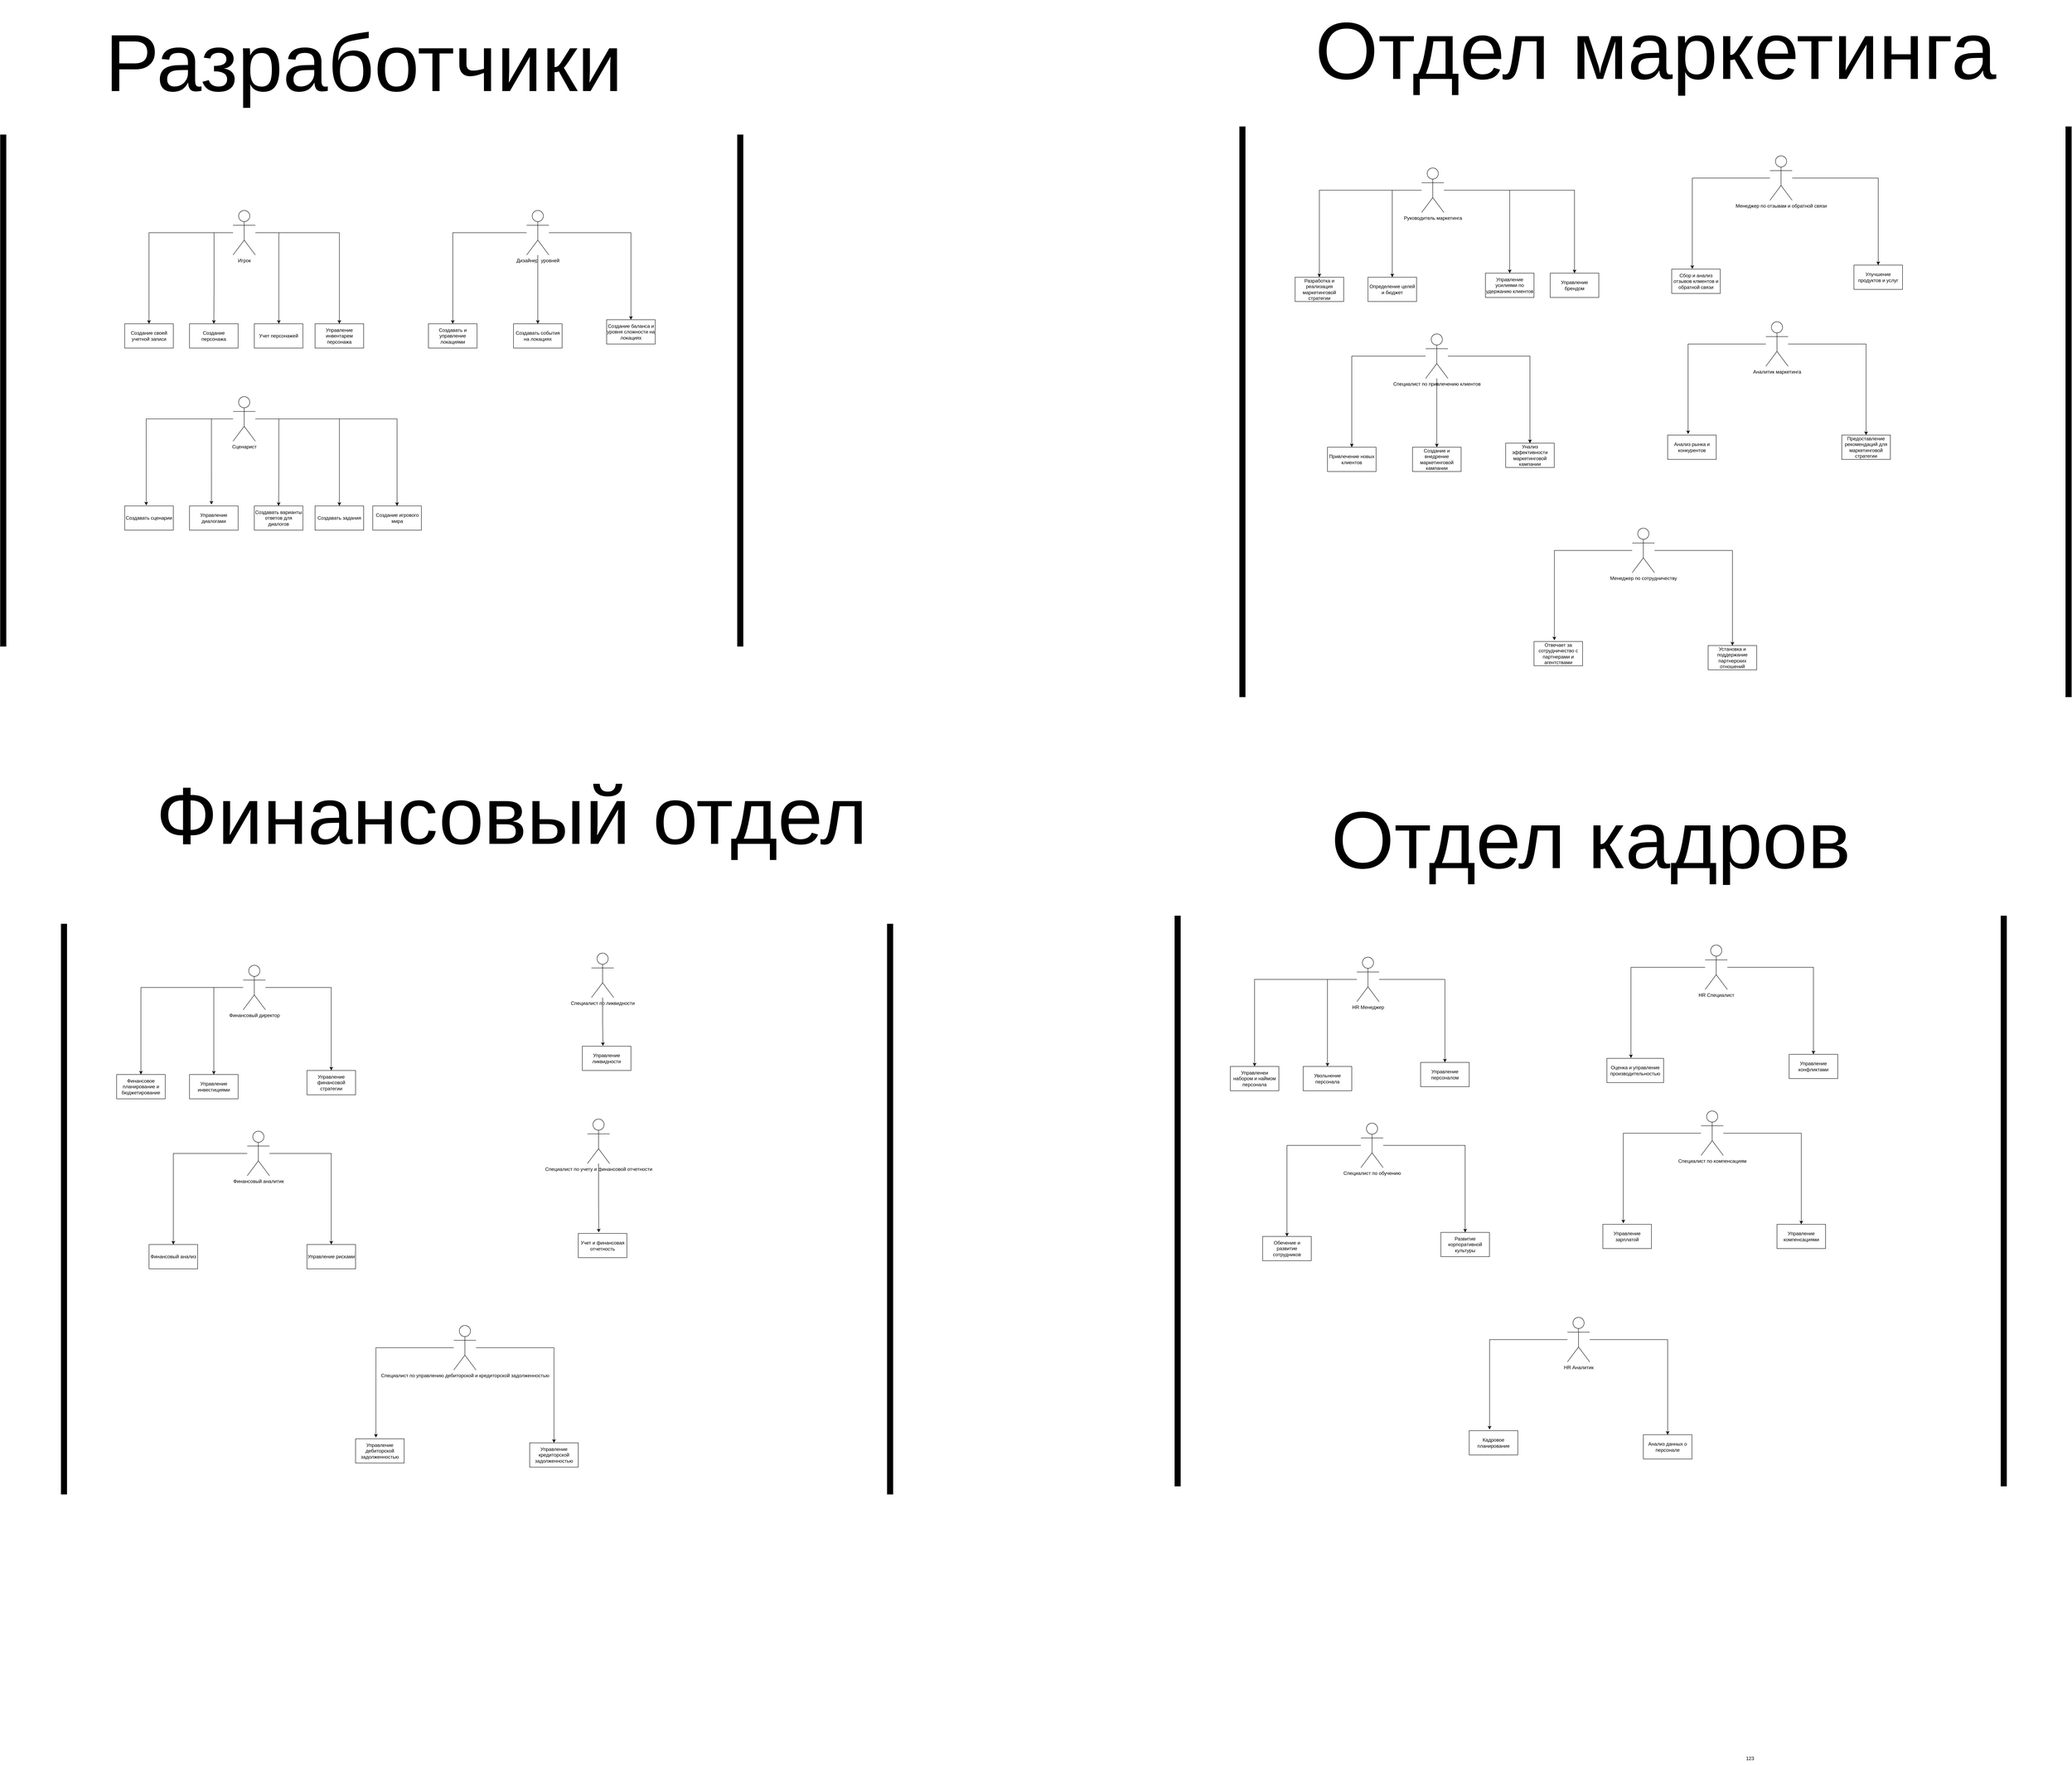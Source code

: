 <mxfile version="22.0.2" type="device">
  <diagram name="Page-1" id="fg_gKyGpMrq1iraQ_4BP">
    <mxGraphModel dx="8607" dy="7393" grid="1" gridSize="10" guides="1" tooltips="1" connect="1" arrows="1" fold="1" page="1" pageScale="1" pageWidth="850" pageHeight="1100" math="0" shadow="0">
      <root>
        <mxCell id="0" />
        <mxCell id="1" parent="0" />
        <mxCell id="CO9Do9xjRyaMU6COLHYs-30" value="123" style="text;html=1;align=center;verticalAlign=middle;resizable=0;points=[];autosize=1;strokeColor=none;fillColor=none;" parent="1" vertex="1">
          <mxGeometry x="2932.5" y="1930" width="40" height="30" as="geometry" />
        </mxCell>
        <mxCell id="70DFdnJKuj6C23wn-OU_-60" value="" style="group" parent="1" vertex="1" connectable="0">
          <mxGeometry x="1700" y="-2080" width="2040" height="1395" as="geometry" />
        </mxCell>
        <mxCell id="70DFdnJKuj6C23wn-OU_-9" value="Руководитель маркетинга" style="shape=umlActor;verticalLabelPosition=bottom;verticalAlign=top;html=1;outlineConnect=0;" parent="70DFdnJKuj6C23wn-OU_-60" vertex="1">
          <mxGeometry x="442.5" y="95" width="55" height="110" as="geometry" />
        </mxCell>
        <mxCell id="70DFdnJKuj6C23wn-OU_-10" value="Разработка и реализация маркетинговой стратегии" style="rounded=0;whiteSpace=wrap;html=1;" parent="70DFdnJKuj6C23wn-OU_-60" vertex="1">
          <mxGeometry x="130" y="365" width="120" height="60" as="geometry" />
        </mxCell>
        <mxCell id="70DFdnJKuj6C23wn-OU_-19" style="edgeStyle=orthogonalEdgeStyle;rounded=0;orthogonalLoop=1;jettySize=auto;html=1;entryX=0.5;entryY=0;entryDx=0;entryDy=0;fontFamily=Helvetica;fontSize=12;fontColor=default;" parent="70DFdnJKuj6C23wn-OU_-60" source="70DFdnJKuj6C23wn-OU_-9" target="70DFdnJKuj6C23wn-OU_-10" edge="1">
          <mxGeometry relative="1" as="geometry" />
        </mxCell>
        <mxCell id="70DFdnJKuj6C23wn-OU_-12" value="Определение целей и бюджет" style="rounded=0;whiteSpace=wrap;html=1;" parent="70DFdnJKuj6C23wn-OU_-60" vertex="1">
          <mxGeometry x="310" y="365" width="120" height="60" as="geometry" />
        </mxCell>
        <mxCell id="70DFdnJKuj6C23wn-OU_-20" style="edgeStyle=orthogonalEdgeStyle;rounded=0;orthogonalLoop=1;jettySize=auto;html=1;entryX=0.5;entryY=0;entryDx=0;entryDy=0;fontFamily=Helvetica;fontSize=12;fontColor=default;" parent="70DFdnJKuj6C23wn-OU_-60" source="70DFdnJKuj6C23wn-OU_-9" target="70DFdnJKuj6C23wn-OU_-12" edge="1">
          <mxGeometry relative="1" as="geometry" />
        </mxCell>
        <mxCell id="70DFdnJKuj6C23wn-OU_-14" value="Управление усилиями по удержанию клиентов" style="rounded=0;whiteSpace=wrap;html=1;" parent="70DFdnJKuj6C23wn-OU_-60" vertex="1">
          <mxGeometry x="600" y="355" width="120" height="60" as="geometry" />
        </mxCell>
        <mxCell id="70DFdnJKuj6C23wn-OU_-18" style="edgeStyle=orthogonalEdgeStyle;rounded=0;orthogonalLoop=1;jettySize=auto;html=1;entryX=0.5;entryY=0;entryDx=0;entryDy=0;fontFamily=Helvetica;fontSize=12;fontColor=default;" parent="70DFdnJKuj6C23wn-OU_-60" source="70DFdnJKuj6C23wn-OU_-9" target="70DFdnJKuj6C23wn-OU_-14" edge="1">
          <mxGeometry relative="1" as="geometry" />
        </mxCell>
        <mxCell id="70DFdnJKuj6C23wn-OU_-16" value="Управление брендом" style="rounded=0;whiteSpace=wrap;html=1;" parent="70DFdnJKuj6C23wn-OU_-60" vertex="1">
          <mxGeometry x="760" y="355" width="120" height="60" as="geometry" />
        </mxCell>
        <mxCell id="70DFdnJKuj6C23wn-OU_-17" style="edgeStyle=orthogonalEdgeStyle;rounded=0;orthogonalLoop=1;jettySize=auto;html=1;entryX=0.5;entryY=0;entryDx=0;entryDy=0;fontFamily=Helvetica;fontSize=12;fontColor=default;" parent="70DFdnJKuj6C23wn-OU_-60" source="70DFdnJKuj6C23wn-OU_-9" target="70DFdnJKuj6C23wn-OU_-16" edge="1">
          <mxGeometry relative="1" as="geometry" />
        </mxCell>
        <mxCell id="70DFdnJKuj6C23wn-OU_-21" value="Специалист по привлечению клиентов" style="shape=umlActor;verticalLabelPosition=bottom;verticalAlign=top;html=1;outlineConnect=0;" parent="70DFdnJKuj6C23wn-OU_-60" vertex="1">
          <mxGeometry x="452.5" y="505" width="55" height="110" as="geometry" />
        </mxCell>
        <mxCell id="70DFdnJKuj6C23wn-OU_-22" value="Привлечение новых клиентов" style="rounded=0;whiteSpace=wrap;html=1;" parent="70DFdnJKuj6C23wn-OU_-60" vertex="1">
          <mxGeometry x="210" y="785" width="120" height="60" as="geometry" />
        </mxCell>
        <mxCell id="70DFdnJKuj6C23wn-OU_-29" style="edgeStyle=orthogonalEdgeStyle;rounded=0;orthogonalLoop=1;jettySize=auto;html=1;fontFamily=Helvetica;fontSize=12;fontColor=default;" parent="70DFdnJKuj6C23wn-OU_-60" source="70DFdnJKuj6C23wn-OU_-21" target="70DFdnJKuj6C23wn-OU_-22" edge="1">
          <mxGeometry relative="1" as="geometry" />
        </mxCell>
        <mxCell id="70DFdnJKuj6C23wn-OU_-24" value="Создание и внедрение маркетинговой кампании" style="rounded=0;whiteSpace=wrap;html=1;" parent="70DFdnJKuj6C23wn-OU_-60" vertex="1">
          <mxGeometry x="420" y="785" width="120" height="60" as="geometry" />
        </mxCell>
        <mxCell id="70DFdnJKuj6C23wn-OU_-30" style="edgeStyle=orthogonalEdgeStyle;rounded=0;orthogonalLoop=1;jettySize=auto;html=1;entryX=0.5;entryY=0;entryDx=0;entryDy=0;fontFamily=Helvetica;fontSize=12;fontColor=default;" parent="70DFdnJKuj6C23wn-OU_-60" source="70DFdnJKuj6C23wn-OU_-21" target="70DFdnJKuj6C23wn-OU_-24" edge="1">
          <mxGeometry relative="1" as="geometry" />
        </mxCell>
        <mxCell id="70DFdnJKuj6C23wn-OU_-26" value="Унализ эффективности маркетинговой кампании" style="rounded=0;whiteSpace=wrap;html=1;" parent="70DFdnJKuj6C23wn-OU_-60" vertex="1">
          <mxGeometry x="650" y="775" width="120" height="60" as="geometry" />
        </mxCell>
        <mxCell id="70DFdnJKuj6C23wn-OU_-28" style="edgeStyle=orthogonalEdgeStyle;rounded=0;orthogonalLoop=1;jettySize=auto;html=1;entryX=0.5;entryY=0;entryDx=0;entryDy=0;fontFamily=Helvetica;fontSize=12;fontColor=default;" parent="70DFdnJKuj6C23wn-OU_-60" source="70DFdnJKuj6C23wn-OU_-21" target="70DFdnJKuj6C23wn-OU_-26" edge="1">
          <mxGeometry relative="1" as="geometry" />
        </mxCell>
        <mxCell id="70DFdnJKuj6C23wn-OU_-31" value="Менеджер по отзывам и обратной связи" style="shape=umlActor;verticalLabelPosition=bottom;verticalAlign=top;html=1;outlineConnect=0;" parent="70DFdnJKuj6C23wn-OU_-60" vertex="1">
          <mxGeometry x="1302.5" y="65" width="55" height="110" as="geometry" />
        </mxCell>
        <mxCell id="70DFdnJKuj6C23wn-OU_-32" value="Сбор и анализ отзывов клментов и обратной связи" style="rounded=0;whiteSpace=wrap;html=1;" parent="70DFdnJKuj6C23wn-OU_-60" vertex="1">
          <mxGeometry x="1060" y="345" width="120" height="60" as="geometry" />
        </mxCell>
        <mxCell id="70DFdnJKuj6C23wn-OU_-39" style="edgeStyle=orthogonalEdgeStyle;rounded=0;orthogonalLoop=1;jettySize=auto;html=1;entryX=0.424;entryY=-0.012;entryDx=0;entryDy=0;entryPerimeter=0;fontFamily=Helvetica;fontSize=12;fontColor=default;" parent="70DFdnJKuj6C23wn-OU_-60" source="70DFdnJKuj6C23wn-OU_-31" target="70DFdnJKuj6C23wn-OU_-32" edge="1">
          <mxGeometry relative="1" as="geometry" />
        </mxCell>
        <mxCell id="70DFdnJKuj6C23wn-OU_-34" value="Улучшение продуктов и услуг" style="rounded=0;whiteSpace=wrap;html=1;" parent="70DFdnJKuj6C23wn-OU_-60" vertex="1">
          <mxGeometry x="1510" y="335" width="120" height="60" as="geometry" />
        </mxCell>
        <mxCell id="70DFdnJKuj6C23wn-OU_-38" style="edgeStyle=orthogonalEdgeStyle;rounded=0;orthogonalLoop=1;jettySize=auto;html=1;entryX=0.5;entryY=0;entryDx=0;entryDy=0;fontFamily=Helvetica;fontSize=12;fontColor=default;" parent="70DFdnJKuj6C23wn-OU_-60" source="70DFdnJKuj6C23wn-OU_-31" target="70DFdnJKuj6C23wn-OU_-34" edge="1">
          <mxGeometry relative="1" as="geometry" />
        </mxCell>
        <mxCell id="70DFdnJKuj6C23wn-OU_-40" value="Аналитик маркетинга" style="shape=umlActor;verticalLabelPosition=bottom;verticalAlign=top;html=1;outlineConnect=0;" parent="70DFdnJKuj6C23wn-OU_-60" vertex="1">
          <mxGeometry x="1292.5" y="475" width="55" height="110" as="geometry" />
        </mxCell>
        <mxCell id="70DFdnJKuj6C23wn-OU_-41" value="Анализ рынка и конкурентов" style="rounded=0;whiteSpace=wrap;html=1;" parent="70DFdnJKuj6C23wn-OU_-60" vertex="1">
          <mxGeometry x="1050" y="755" width="120" height="60" as="geometry" />
        </mxCell>
        <mxCell id="70DFdnJKuj6C23wn-OU_-48" style="edgeStyle=orthogonalEdgeStyle;rounded=0;orthogonalLoop=1;jettySize=auto;html=1;entryX=0.421;entryY=-0.042;entryDx=0;entryDy=0;entryPerimeter=0;fontFamily=Helvetica;fontSize=12;fontColor=default;" parent="70DFdnJKuj6C23wn-OU_-60" source="70DFdnJKuj6C23wn-OU_-40" target="70DFdnJKuj6C23wn-OU_-41" edge="1">
          <mxGeometry relative="1" as="geometry" />
        </mxCell>
        <mxCell id="70DFdnJKuj6C23wn-OU_-43" value="Предоставление рекомендаций для маркетинговой стратегии" style="rounded=0;whiteSpace=wrap;html=1;" parent="70DFdnJKuj6C23wn-OU_-60" vertex="1">
          <mxGeometry x="1480" y="755" width="120" height="60" as="geometry" />
        </mxCell>
        <mxCell id="70DFdnJKuj6C23wn-OU_-47" style="edgeStyle=orthogonalEdgeStyle;rounded=0;orthogonalLoop=1;jettySize=auto;html=1;fontFamily=Helvetica;fontSize=12;fontColor=default;" parent="70DFdnJKuj6C23wn-OU_-60" source="70DFdnJKuj6C23wn-OU_-40" target="70DFdnJKuj6C23wn-OU_-43" edge="1">
          <mxGeometry relative="1" as="geometry" />
        </mxCell>
        <mxCell id="70DFdnJKuj6C23wn-OU_-49" value="Менеджер по сотрудничеству" style="shape=umlActor;verticalLabelPosition=bottom;verticalAlign=top;html=1;outlineConnect=0;" parent="70DFdnJKuj6C23wn-OU_-60" vertex="1">
          <mxGeometry x="962.5" y="985" width="55" height="110" as="geometry" />
        </mxCell>
        <mxCell id="70DFdnJKuj6C23wn-OU_-50" value="Отвечает за сотрудничество с партнерами и агентствами" style="rounded=0;whiteSpace=wrap;html=1;" parent="70DFdnJKuj6C23wn-OU_-60" vertex="1">
          <mxGeometry x="720" y="1265" width="120" height="60" as="geometry" />
        </mxCell>
        <mxCell id="70DFdnJKuj6C23wn-OU_-58" style="edgeStyle=orthogonalEdgeStyle;rounded=0;orthogonalLoop=1;jettySize=auto;html=1;entryX=0.419;entryY=-0.05;entryDx=0;entryDy=0;entryPerimeter=0;fontFamily=Helvetica;fontSize=12;fontColor=default;" parent="70DFdnJKuj6C23wn-OU_-60" source="70DFdnJKuj6C23wn-OU_-49" target="70DFdnJKuj6C23wn-OU_-50" edge="1">
          <mxGeometry relative="1" as="geometry" />
        </mxCell>
        <mxCell id="70DFdnJKuj6C23wn-OU_-52" value="Установка и поддержание партнерских отношений" style="rounded=0;whiteSpace=wrap;html=1;" parent="70DFdnJKuj6C23wn-OU_-60" vertex="1">
          <mxGeometry x="1150" y="1275" width="120" height="60" as="geometry" />
        </mxCell>
        <mxCell id="70DFdnJKuj6C23wn-OU_-57" style="edgeStyle=orthogonalEdgeStyle;rounded=0;orthogonalLoop=1;jettySize=auto;html=1;entryX=0.5;entryY=0;entryDx=0;entryDy=0;fontFamily=Helvetica;fontSize=12;fontColor=default;" parent="70DFdnJKuj6C23wn-OU_-60" source="70DFdnJKuj6C23wn-OU_-49" target="70DFdnJKuj6C23wn-OU_-52" edge="1">
          <mxGeometry relative="1" as="geometry" />
        </mxCell>
        <mxCell id="70DFdnJKuj6C23wn-OU_-59" value="" style="shape=partialRectangle;whiteSpace=wrap;html=1;bottom=0;top=0;fillColor=none;rounded=0;strokeColor=default;fontFamily=Helvetica;fontSize=12;fontColor=default;strokeWidth=15;" parent="70DFdnJKuj6C23wn-OU_-60" vertex="1">
          <mxGeometry width="2040" height="1395" as="geometry" />
        </mxCell>
        <mxCell id="70DFdnJKuj6C23wn-OU_-136" value="" style="group" parent="1" vertex="1" connectable="0">
          <mxGeometry x="-1360" y="-2060" width="1820" height="1250" as="geometry" />
        </mxCell>
        <mxCell id="CO9Do9xjRyaMU6COLHYs-1" value="Игрок" style="shape=umlActor;verticalLabelPosition=bottom;verticalAlign=top;html=1;outlineConnect=0;container=0;" parent="70DFdnJKuj6C23wn-OU_-136" vertex="1">
          <mxGeometry x="567.5" y="180" width="55" height="110" as="geometry" />
        </mxCell>
        <mxCell id="CO9Do9xjRyaMU6COLHYs-12" value="Создание своей учетной записи" style="rounded=0;whiteSpace=wrap;html=1;container=0;" parent="70DFdnJKuj6C23wn-OU_-136" vertex="1">
          <mxGeometry x="300" y="460" width="120" height="60" as="geometry" />
        </mxCell>
        <mxCell id="CO9Do9xjRyaMU6COLHYs-19" style="edgeStyle=orthogonalEdgeStyle;rounded=0;orthogonalLoop=1;jettySize=auto;html=1;entryX=0.5;entryY=0;entryDx=0;entryDy=0;" parent="70DFdnJKuj6C23wn-OU_-136" source="CO9Do9xjRyaMU6COLHYs-1" target="CO9Do9xjRyaMU6COLHYs-12" edge="1">
          <mxGeometry relative="1" as="geometry" />
        </mxCell>
        <mxCell id="CO9Do9xjRyaMU6COLHYs-13" value="Создание персонажа" style="rounded=0;whiteSpace=wrap;html=1;container=0;" parent="70DFdnJKuj6C23wn-OU_-136" vertex="1">
          <mxGeometry x="460" y="460" width="120" height="60" as="geometry" />
        </mxCell>
        <mxCell id="CO9Do9xjRyaMU6COLHYs-20" style="edgeStyle=orthogonalEdgeStyle;rounded=0;orthogonalLoop=1;jettySize=auto;html=1;entryX=0.5;entryY=0;entryDx=0;entryDy=0;" parent="70DFdnJKuj6C23wn-OU_-136" source="CO9Do9xjRyaMU6COLHYs-1" target="CO9Do9xjRyaMU6COLHYs-13" edge="1">
          <mxGeometry relative="1" as="geometry">
            <Array as="points">
              <mxPoint x="520.5" y="235" />
              <mxPoint x="520.5" y="375" />
            </Array>
          </mxGeometry>
        </mxCell>
        <mxCell id="CO9Do9xjRyaMU6COLHYs-14" value="Учет персонажей" style="rounded=0;whiteSpace=wrap;html=1;container=0;" parent="70DFdnJKuj6C23wn-OU_-136" vertex="1">
          <mxGeometry x="620" y="460" width="120" height="60" as="geometry" />
        </mxCell>
        <mxCell id="CO9Do9xjRyaMU6COLHYs-18" style="edgeStyle=orthogonalEdgeStyle;rounded=0;orthogonalLoop=1;jettySize=auto;html=1;" parent="70DFdnJKuj6C23wn-OU_-136" source="CO9Do9xjRyaMU6COLHYs-1" target="CO9Do9xjRyaMU6COLHYs-14" edge="1">
          <mxGeometry relative="1" as="geometry">
            <Array as="points">
              <mxPoint x="680.5" y="235" />
            </Array>
          </mxGeometry>
        </mxCell>
        <mxCell id="CO9Do9xjRyaMU6COLHYs-15" value="Управление инвентарем персонажа" style="rounded=0;whiteSpace=wrap;html=1;container=0;" parent="70DFdnJKuj6C23wn-OU_-136" vertex="1">
          <mxGeometry x="770.0" y="460" width="120" height="60" as="geometry" />
        </mxCell>
        <mxCell id="CO9Do9xjRyaMU6COLHYs-17" style="edgeStyle=orthogonalEdgeStyle;rounded=0;orthogonalLoop=1;jettySize=auto;html=1;entryX=0.5;entryY=0;entryDx=0;entryDy=0;" parent="70DFdnJKuj6C23wn-OU_-136" source="CO9Do9xjRyaMU6COLHYs-1" target="CO9Do9xjRyaMU6COLHYs-15" edge="1">
          <mxGeometry relative="1" as="geometry" />
        </mxCell>
        <mxCell id="CO9Do9xjRyaMU6COLHYs-21" value="Сценарист" style="shape=umlActor;verticalLabelPosition=bottom;verticalAlign=top;html=1;outlineConnect=0;container=0;" parent="70DFdnJKuj6C23wn-OU_-136" vertex="1">
          <mxGeometry x="567.5" y="640" width="55" height="110" as="geometry" />
        </mxCell>
        <mxCell id="CO9Do9xjRyaMU6COLHYs-22" value="Создавать сценарии" style="rounded=0;whiteSpace=wrap;html=1;container=0;" parent="70DFdnJKuj6C23wn-OU_-136" vertex="1">
          <mxGeometry x="300" y="910" width="120" height="60" as="geometry" />
        </mxCell>
        <mxCell id="CO9Do9xjRyaMU6COLHYs-23" value="Управление диалогами" style="rounded=0;whiteSpace=wrap;html=1;container=0;" parent="70DFdnJKuj6C23wn-OU_-136" vertex="1">
          <mxGeometry x="460" y="910" width="120" height="60" as="geometry" />
        </mxCell>
        <mxCell id="CO9Do9xjRyaMU6COLHYs-24" value="Создавать варианты ответов для диалогов" style="rounded=0;whiteSpace=wrap;html=1;container=0;" parent="70DFdnJKuj6C23wn-OU_-136" vertex="1">
          <mxGeometry x="620" y="910" width="120" height="60" as="geometry" />
        </mxCell>
        <mxCell id="CO9Do9xjRyaMU6COLHYs-27" style="edgeStyle=orthogonalEdgeStyle;rounded=0;orthogonalLoop=1;jettySize=auto;html=1;entryX=0.5;entryY=0;entryDx=0;entryDy=0;" parent="70DFdnJKuj6C23wn-OU_-136" source="CO9Do9xjRyaMU6COLHYs-21" target="CO9Do9xjRyaMU6COLHYs-24" edge="1">
          <mxGeometry relative="1" as="geometry">
            <Array as="points">
              <mxPoint x="680.5" y="695" />
              <mxPoint x="680.5" y="830" />
            </Array>
          </mxGeometry>
        </mxCell>
        <mxCell id="CO9Do9xjRyaMU6COLHYs-25" value="Создавать задания" style="rounded=0;whiteSpace=wrap;html=1;container=0;" parent="70DFdnJKuj6C23wn-OU_-136" vertex="1">
          <mxGeometry x="770.0" y="910" width="120" height="60" as="geometry" />
        </mxCell>
        <mxCell id="CO9Do9xjRyaMU6COLHYs-26" style="edgeStyle=orthogonalEdgeStyle;rounded=0;orthogonalLoop=1;jettySize=auto;html=1;entryX=0.5;entryY=0;entryDx=0;entryDy=0;" parent="70DFdnJKuj6C23wn-OU_-136" source="CO9Do9xjRyaMU6COLHYs-21" target="CO9Do9xjRyaMU6COLHYs-25" edge="1">
          <mxGeometry relative="1" as="geometry" />
        </mxCell>
        <mxCell id="CO9Do9xjRyaMU6COLHYs-28" style="edgeStyle=orthogonalEdgeStyle;rounded=0;orthogonalLoop=1;jettySize=auto;html=1;entryX=0.451;entryY=-0.056;entryDx=0;entryDy=0;entryPerimeter=0;" parent="70DFdnJKuj6C23wn-OU_-136" source="CO9Do9xjRyaMU6COLHYs-21" target="CO9Do9xjRyaMU6COLHYs-23" edge="1">
          <mxGeometry relative="1" as="geometry">
            <Array as="points">
              <mxPoint x="514.5" y="695" />
            </Array>
          </mxGeometry>
        </mxCell>
        <mxCell id="CO9Do9xjRyaMU6COLHYs-29" style="edgeStyle=orthogonalEdgeStyle;rounded=0;orthogonalLoop=1;jettySize=auto;html=1;entryX=0.442;entryY=-0.02;entryDx=0;entryDy=0;entryPerimeter=0;" parent="70DFdnJKuj6C23wn-OU_-136" source="CO9Do9xjRyaMU6COLHYs-21" target="CO9Do9xjRyaMU6COLHYs-22" edge="1">
          <mxGeometry relative="1" as="geometry" />
        </mxCell>
        <mxCell id="CO9Do9xjRyaMU6COLHYs-31" value="Дизайнер&amp;nbsp; уровней" style="shape=umlActor;verticalLabelPosition=bottom;verticalAlign=top;html=1;outlineConnect=0;container=0;" parent="70DFdnJKuj6C23wn-OU_-136" vertex="1">
          <mxGeometry x="1292.5" y="180" width="55" height="110" as="geometry" />
        </mxCell>
        <mxCell id="CO9Do9xjRyaMU6COLHYs-32" value="Создавать и управление локациями" style="rounded=0;whiteSpace=wrap;html=1;container=0;" parent="70DFdnJKuj6C23wn-OU_-136" vertex="1">
          <mxGeometry x="1050" y="460" width="120" height="60" as="geometry" />
        </mxCell>
        <mxCell id="CO9Do9xjRyaMU6COLHYs-35" style="edgeStyle=orthogonalEdgeStyle;rounded=0;orthogonalLoop=1;jettySize=auto;html=1;" parent="70DFdnJKuj6C23wn-OU_-136" source="CO9Do9xjRyaMU6COLHYs-31" target="CO9Do9xjRyaMU6COLHYs-32" edge="1">
          <mxGeometry relative="1" as="geometry" />
        </mxCell>
        <mxCell id="CO9Do9xjRyaMU6COLHYs-33" value="Создавать события на локациях" style="rounded=0;whiteSpace=wrap;html=1;container=0;" parent="70DFdnJKuj6C23wn-OU_-136" vertex="1">
          <mxGeometry x="1260" y="460" width="120" height="60" as="geometry" />
        </mxCell>
        <mxCell id="70DFdnJKuj6C23wn-OU_-7" style="edgeStyle=orthogonalEdgeStyle;rounded=0;orthogonalLoop=1;jettySize=auto;html=1;entryX=0.5;entryY=0;entryDx=0;entryDy=0;fontFamily=Helvetica;fontSize=12;fontColor=default;" parent="70DFdnJKuj6C23wn-OU_-136" source="CO9Do9xjRyaMU6COLHYs-31" target="CO9Do9xjRyaMU6COLHYs-33" edge="1">
          <mxGeometry relative="1" as="geometry" />
        </mxCell>
        <mxCell id="70DFdnJKuj6C23wn-OU_-1" value="Создание игрового мира" style="rounded=0;whiteSpace=wrap;html=1;container=0;" parent="70DFdnJKuj6C23wn-OU_-136" vertex="1">
          <mxGeometry x="912.5" y="910" width="120" height="60" as="geometry" />
        </mxCell>
        <mxCell id="70DFdnJKuj6C23wn-OU_-2" style="edgeStyle=orthogonalEdgeStyle;rounded=0;orthogonalLoop=1;jettySize=auto;html=1;entryX=0.5;entryY=0;entryDx=0;entryDy=0;" parent="70DFdnJKuj6C23wn-OU_-136" source="CO9Do9xjRyaMU6COLHYs-21" target="70DFdnJKuj6C23wn-OU_-1" edge="1">
          <mxGeometry relative="1" as="geometry">
            <mxPoint x="620.0" y="695" as="sourcePoint" />
            <Array as="points">
              <mxPoint x="973.0" y="695" />
            </Array>
          </mxGeometry>
        </mxCell>
        <mxCell id="70DFdnJKuj6C23wn-OU_-3" value="Создание баланса и уровня сложности на локациях" style="rounded=0;whiteSpace=wrap;html=1;container=0;" parent="70DFdnJKuj6C23wn-OU_-136" vertex="1">
          <mxGeometry x="1490" y="450" width="120" height="60" as="geometry" />
        </mxCell>
        <mxCell id="70DFdnJKuj6C23wn-OU_-4" style="edgeStyle=orthogonalEdgeStyle;rounded=0;orthogonalLoop=1;jettySize=auto;html=1;entryX=0.5;entryY=0;entryDx=0;entryDy=0;" parent="70DFdnJKuj6C23wn-OU_-136" source="CO9Do9xjRyaMU6COLHYs-31" target="70DFdnJKuj6C23wn-OU_-3" edge="1">
          <mxGeometry relative="1" as="geometry" />
        </mxCell>
        <mxCell id="70DFdnJKuj6C23wn-OU_-61" value="" style="shape=partialRectangle;whiteSpace=wrap;html=1;bottom=0;top=0;fillColor=none;rounded=0;strokeColor=default;fontFamily=Helvetica;fontSize=12;fontColor=default;strokeWidth=15;container=0;" parent="70DFdnJKuj6C23wn-OU_-136" vertex="1">
          <mxGeometry width="1820" height="1250" as="geometry" />
        </mxCell>
        <mxCell id="70DFdnJKuj6C23wn-OU_-139" value="" style="group" parent="1" vertex="1" connectable="0">
          <mxGeometry x="-1210" y="-110" width="2040" height="1395" as="geometry" />
        </mxCell>
        <mxCell id="70DFdnJKuj6C23wn-OU_-102" value="" style="shape=partialRectangle;whiteSpace=wrap;html=1;bottom=0;top=0;fillColor=none;rounded=0;strokeColor=default;fontFamily=Helvetica;fontSize=12;fontColor=default;strokeWidth=15;movable=1;resizable=1;rotatable=1;deletable=1;editable=1;locked=0;connectable=1;" parent="70DFdnJKuj6C23wn-OU_-139" vertex="1">
          <mxGeometry width="2040" height="1395" as="geometry" />
        </mxCell>
        <mxCell id="70DFdnJKuj6C23wn-OU_-71" value="Финансовый директор" style="shape=umlActor;verticalLabelPosition=bottom;verticalAlign=top;html=1;outlineConnect=0;" parent="70DFdnJKuj6C23wn-OU_-139" vertex="1">
          <mxGeometry x="442.5" y="95" width="55" height="110" as="geometry" />
        </mxCell>
        <mxCell id="70DFdnJKuj6C23wn-OU_-72" value="Финансовое планирование и бюджетирование" style="rounded=0;whiteSpace=wrap;html=1;" parent="70DFdnJKuj6C23wn-OU_-139" vertex="1">
          <mxGeometry x="130" y="365" width="120" height="60" as="geometry" />
        </mxCell>
        <mxCell id="70DFdnJKuj6C23wn-OU_-73" style="edgeStyle=orthogonalEdgeStyle;rounded=0;orthogonalLoop=1;jettySize=auto;html=1;entryX=0.5;entryY=0;entryDx=0;entryDy=0;fontFamily=Helvetica;fontSize=12;fontColor=default;" parent="70DFdnJKuj6C23wn-OU_-139" source="70DFdnJKuj6C23wn-OU_-71" target="70DFdnJKuj6C23wn-OU_-72" edge="1">
          <mxGeometry relative="1" as="geometry" />
        </mxCell>
        <mxCell id="70DFdnJKuj6C23wn-OU_-74" value="Управление инвестициями" style="rounded=0;whiteSpace=wrap;html=1;" parent="70DFdnJKuj6C23wn-OU_-139" vertex="1">
          <mxGeometry x="310" y="365" width="120" height="60" as="geometry" />
        </mxCell>
        <mxCell id="70DFdnJKuj6C23wn-OU_-75" style="edgeStyle=orthogonalEdgeStyle;rounded=0;orthogonalLoop=1;jettySize=auto;html=1;entryX=0.5;entryY=0;entryDx=0;entryDy=0;fontFamily=Helvetica;fontSize=12;fontColor=default;" parent="70DFdnJKuj6C23wn-OU_-139" source="70DFdnJKuj6C23wn-OU_-71" target="70DFdnJKuj6C23wn-OU_-74" edge="1">
          <mxGeometry relative="1" as="geometry" />
        </mxCell>
        <mxCell id="70DFdnJKuj6C23wn-OU_-76" value="Управление финансовой стратегии" style="rounded=0;whiteSpace=wrap;html=1;" parent="70DFdnJKuj6C23wn-OU_-139" vertex="1">
          <mxGeometry x="600" y="355" width="120" height="60" as="geometry" />
        </mxCell>
        <mxCell id="70DFdnJKuj6C23wn-OU_-77" style="edgeStyle=orthogonalEdgeStyle;rounded=0;orthogonalLoop=1;jettySize=auto;html=1;entryX=0.5;entryY=0;entryDx=0;entryDy=0;fontFamily=Helvetica;fontSize=12;fontColor=default;" parent="70DFdnJKuj6C23wn-OU_-139" source="70DFdnJKuj6C23wn-OU_-71" target="70DFdnJKuj6C23wn-OU_-76" edge="1">
          <mxGeometry relative="1" as="geometry" />
        </mxCell>
        <mxCell id="70DFdnJKuj6C23wn-OU_-80" value="Финансовый аналитик" style="shape=umlActor;verticalLabelPosition=bottom;verticalAlign=top;html=1;outlineConnect=0;" parent="70DFdnJKuj6C23wn-OU_-139" vertex="1">
          <mxGeometry x="452.5" y="505" width="55" height="110" as="geometry" />
        </mxCell>
        <mxCell id="70DFdnJKuj6C23wn-OU_-81" value="Финансовый анализ" style="rounded=0;whiteSpace=wrap;html=1;" parent="70DFdnJKuj6C23wn-OU_-139" vertex="1">
          <mxGeometry x="210" y="785" width="120" height="60" as="geometry" />
        </mxCell>
        <mxCell id="70DFdnJKuj6C23wn-OU_-82" style="edgeStyle=orthogonalEdgeStyle;rounded=0;orthogonalLoop=1;jettySize=auto;html=1;fontFamily=Helvetica;fontSize=12;fontColor=default;" parent="70DFdnJKuj6C23wn-OU_-139" source="70DFdnJKuj6C23wn-OU_-80" target="70DFdnJKuj6C23wn-OU_-81" edge="1">
          <mxGeometry relative="1" as="geometry" />
        </mxCell>
        <mxCell id="70DFdnJKuj6C23wn-OU_-83" value="Управление рисками" style="rounded=0;whiteSpace=wrap;html=1;" parent="70DFdnJKuj6C23wn-OU_-139" vertex="1">
          <mxGeometry x="600" y="785" width="120" height="60" as="geometry" />
        </mxCell>
        <mxCell id="70DFdnJKuj6C23wn-OU_-138" style="edgeStyle=orthogonalEdgeStyle;rounded=0;orthogonalLoop=1;jettySize=auto;html=1;fontFamily=Helvetica;fontSize=12;fontColor=default;entryX=0.5;entryY=0;entryDx=0;entryDy=0;" parent="70DFdnJKuj6C23wn-OU_-139" source="70DFdnJKuj6C23wn-OU_-80" target="70DFdnJKuj6C23wn-OU_-83" edge="1">
          <mxGeometry relative="1" as="geometry" />
        </mxCell>
        <mxCell id="70DFdnJKuj6C23wn-OU_-87" value="Специалист по ликвидности" style="shape=umlActor;verticalLabelPosition=bottom;verticalAlign=top;html=1;outlineConnect=0;" parent="70DFdnJKuj6C23wn-OU_-139" vertex="1">
          <mxGeometry x="1302.5" y="65" width="55" height="110" as="geometry" />
        </mxCell>
        <mxCell id="70DFdnJKuj6C23wn-OU_-88" value="Управление ликвидности" style="rounded=0;whiteSpace=wrap;html=1;" parent="70DFdnJKuj6C23wn-OU_-139" vertex="1">
          <mxGeometry x="1280" y="295" width="120" height="60" as="geometry" />
        </mxCell>
        <mxCell id="70DFdnJKuj6C23wn-OU_-89" style="edgeStyle=orthogonalEdgeStyle;rounded=0;orthogonalLoop=1;jettySize=auto;html=1;entryX=0.424;entryY=-0.012;entryDx=0;entryDy=0;entryPerimeter=0;fontFamily=Helvetica;fontSize=12;fontColor=default;" parent="70DFdnJKuj6C23wn-OU_-139" source="70DFdnJKuj6C23wn-OU_-87" target="70DFdnJKuj6C23wn-OU_-88" edge="1">
          <mxGeometry relative="1" as="geometry" />
        </mxCell>
        <mxCell id="70DFdnJKuj6C23wn-OU_-92" value="Специалист по учету и финансовой отчетности" style="shape=umlActor;verticalLabelPosition=bottom;verticalAlign=top;html=1;outlineConnect=0;" parent="70DFdnJKuj6C23wn-OU_-139" vertex="1">
          <mxGeometry x="1292.5" y="475" width="55" height="110" as="geometry" />
        </mxCell>
        <mxCell id="70DFdnJKuj6C23wn-OU_-93" value="Учет и финансовая отчетность" style="rounded=0;whiteSpace=wrap;html=1;" parent="70DFdnJKuj6C23wn-OU_-139" vertex="1">
          <mxGeometry x="1270" y="757.5" width="120" height="60" as="geometry" />
        </mxCell>
        <mxCell id="70DFdnJKuj6C23wn-OU_-94" style="edgeStyle=orthogonalEdgeStyle;rounded=0;orthogonalLoop=1;jettySize=auto;html=1;entryX=0.421;entryY=-0.042;entryDx=0;entryDy=0;entryPerimeter=0;fontFamily=Helvetica;fontSize=12;fontColor=default;" parent="70DFdnJKuj6C23wn-OU_-139" source="70DFdnJKuj6C23wn-OU_-92" target="70DFdnJKuj6C23wn-OU_-93" edge="1">
          <mxGeometry relative="1" as="geometry" />
        </mxCell>
        <mxCell id="70DFdnJKuj6C23wn-OU_-97" value="Специалист по управлению дебиторской и кредиторской задолженностью" style="shape=umlActor;verticalLabelPosition=bottom;verticalAlign=top;html=1;outlineConnect=0;" parent="70DFdnJKuj6C23wn-OU_-139" vertex="1">
          <mxGeometry x="962.5" y="985" width="55" height="110" as="geometry" />
        </mxCell>
        <mxCell id="70DFdnJKuj6C23wn-OU_-98" value="Управление дебиторской задолженностью" style="rounded=0;whiteSpace=wrap;html=1;" parent="70DFdnJKuj6C23wn-OU_-139" vertex="1">
          <mxGeometry x="720" y="1265" width="120" height="60" as="geometry" />
        </mxCell>
        <mxCell id="70DFdnJKuj6C23wn-OU_-99" style="edgeStyle=orthogonalEdgeStyle;rounded=0;orthogonalLoop=1;jettySize=auto;html=1;entryX=0.419;entryY=-0.05;entryDx=0;entryDy=0;entryPerimeter=0;fontFamily=Helvetica;fontSize=12;fontColor=default;" parent="70DFdnJKuj6C23wn-OU_-139" source="70DFdnJKuj6C23wn-OU_-97" target="70DFdnJKuj6C23wn-OU_-98" edge="1">
          <mxGeometry relative="1" as="geometry" />
        </mxCell>
        <mxCell id="70DFdnJKuj6C23wn-OU_-100" value="Управление кредиторской задолженностью" style="rounded=0;whiteSpace=wrap;html=1;" parent="70DFdnJKuj6C23wn-OU_-139" vertex="1">
          <mxGeometry x="1150" y="1275" width="120" height="60" as="geometry" />
        </mxCell>
        <mxCell id="70DFdnJKuj6C23wn-OU_-101" style="edgeStyle=orthogonalEdgeStyle;rounded=0;orthogonalLoop=1;jettySize=auto;html=1;entryX=0.5;entryY=0;entryDx=0;entryDy=0;fontFamily=Helvetica;fontSize=12;fontColor=default;" parent="70DFdnJKuj6C23wn-OU_-139" source="70DFdnJKuj6C23wn-OU_-97" target="70DFdnJKuj6C23wn-OU_-100" edge="1">
          <mxGeometry relative="1" as="geometry" />
        </mxCell>
        <mxCell id="70DFdnJKuj6C23wn-OU_-140" value="" style="group" parent="1" vertex="1" connectable="0">
          <mxGeometry x="1540" y="-130" width="2040" height="1395" as="geometry" />
        </mxCell>
        <mxCell id="70DFdnJKuj6C23wn-OU_-135" value="" style="shape=partialRectangle;whiteSpace=wrap;html=1;bottom=0;top=0;fillColor=none;rounded=0;strokeColor=default;fontFamily=Helvetica;fontSize=12;fontColor=default;strokeWidth=15;container=0;" parent="70DFdnJKuj6C23wn-OU_-140" vertex="1">
          <mxGeometry width="2040" height="1395" as="geometry" />
        </mxCell>
        <mxCell id="70DFdnJKuj6C23wn-OU_-104" value="HR Менеджер" style="shape=umlActor;verticalLabelPosition=bottom;verticalAlign=top;html=1;outlineConnect=0;container=0;" parent="70DFdnJKuj6C23wn-OU_-140" vertex="1">
          <mxGeometry x="442.5" y="95" width="55" height="110" as="geometry" />
        </mxCell>
        <mxCell id="70DFdnJKuj6C23wn-OU_-105" value="Управленеи набором и наймом персонала" style="rounded=0;whiteSpace=wrap;html=1;container=0;" parent="70DFdnJKuj6C23wn-OU_-140" vertex="1">
          <mxGeometry x="130" y="365" width="120" height="60" as="geometry" />
        </mxCell>
        <mxCell id="70DFdnJKuj6C23wn-OU_-106" style="edgeStyle=orthogonalEdgeStyle;rounded=0;orthogonalLoop=1;jettySize=auto;html=1;entryX=0.5;entryY=0;entryDx=0;entryDy=0;fontFamily=Helvetica;fontSize=12;fontColor=default;" parent="70DFdnJKuj6C23wn-OU_-140" source="70DFdnJKuj6C23wn-OU_-104" target="70DFdnJKuj6C23wn-OU_-105" edge="1">
          <mxGeometry relative="1" as="geometry" />
        </mxCell>
        <mxCell id="70DFdnJKuj6C23wn-OU_-107" value="Увольнение персонала" style="rounded=0;whiteSpace=wrap;html=1;container=0;" parent="70DFdnJKuj6C23wn-OU_-140" vertex="1">
          <mxGeometry x="310" y="365" width="120" height="60" as="geometry" />
        </mxCell>
        <mxCell id="70DFdnJKuj6C23wn-OU_-108" style="edgeStyle=orthogonalEdgeStyle;rounded=0;orthogonalLoop=1;jettySize=auto;html=1;entryX=0.5;entryY=0;entryDx=0;entryDy=0;fontFamily=Helvetica;fontSize=12;fontColor=default;" parent="70DFdnJKuj6C23wn-OU_-140" source="70DFdnJKuj6C23wn-OU_-104" target="70DFdnJKuj6C23wn-OU_-107" edge="1">
          <mxGeometry relative="1" as="geometry" />
        </mxCell>
        <mxCell id="70DFdnJKuj6C23wn-OU_-109" value="Управление персоналом" style="rounded=0;whiteSpace=wrap;html=1;container=0;" parent="70DFdnJKuj6C23wn-OU_-140" vertex="1">
          <mxGeometry x="600" y="355" width="120" height="60" as="geometry" />
        </mxCell>
        <mxCell id="70DFdnJKuj6C23wn-OU_-110" style="edgeStyle=orthogonalEdgeStyle;rounded=0;orthogonalLoop=1;jettySize=auto;html=1;entryX=0.5;entryY=0;entryDx=0;entryDy=0;fontFamily=Helvetica;fontSize=12;fontColor=default;" parent="70DFdnJKuj6C23wn-OU_-140" source="70DFdnJKuj6C23wn-OU_-104" target="70DFdnJKuj6C23wn-OU_-109" edge="1">
          <mxGeometry relative="1" as="geometry" />
        </mxCell>
        <mxCell id="70DFdnJKuj6C23wn-OU_-113" value="Специалист по обучению" style="shape=umlActor;verticalLabelPosition=bottom;verticalAlign=top;html=1;outlineConnect=0;container=0;" parent="70DFdnJKuj6C23wn-OU_-140" vertex="1">
          <mxGeometry x="452.5" y="505" width="55" height="110" as="geometry" />
        </mxCell>
        <mxCell id="70DFdnJKuj6C23wn-OU_-114" value="Обечение и развитие сотрудников" style="rounded=0;whiteSpace=wrap;html=1;container=0;" parent="70DFdnJKuj6C23wn-OU_-140" vertex="1">
          <mxGeometry x="210" y="785" width="120" height="60" as="geometry" />
        </mxCell>
        <mxCell id="70DFdnJKuj6C23wn-OU_-115" style="edgeStyle=orthogonalEdgeStyle;rounded=0;orthogonalLoop=1;jettySize=auto;html=1;fontFamily=Helvetica;fontSize=12;fontColor=default;" parent="70DFdnJKuj6C23wn-OU_-140" source="70DFdnJKuj6C23wn-OU_-113" target="70DFdnJKuj6C23wn-OU_-114" edge="1">
          <mxGeometry relative="1" as="geometry" />
        </mxCell>
        <mxCell id="70DFdnJKuj6C23wn-OU_-118" value="Развитие корпоративной культуры" style="rounded=0;whiteSpace=wrap;html=1;container=0;" parent="70DFdnJKuj6C23wn-OU_-140" vertex="1">
          <mxGeometry x="650" y="775" width="120" height="60" as="geometry" />
        </mxCell>
        <mxCell id="70DFdnJKuj6C23wn-OU_-119" style="edgeStyle=orthogonalEdgeStyle;rounded=0;orthogonalLoop=1;jettySize=auto;html=1;entryX=0.5;entryY=0;entryDx=0;entryDy=0;fontFamily=Helvetica;fontSize=12;fontColor=default;" parent="70DFdnJKuj6C23wn-OU_-140" source="70DFdnJKuj6C23wn-OU_-113" target="70DFdnJKuj6C23wn-OU_-118" edge="1">
          <mxGeometry relative="1" as="geometry" />
        </mxCell>
        <mxCell id="70DFdnJKuj6C23wn-OU_-120" value="HR Специалист" style="shape=umlActor;verticalLabelPosition=bottom;verticalAlign=top;html=1;outlineConnect=0;container=0;" parent="70DFdnJKuj6C23wn-OU_-140" vertex="1">
          <mxGeometry x="1302.5" y="65" width="55" height="110" as="geometry" />
        </mxCell>
        <mxCell id="70DFdnJKuj6C23wn-OU_-121" value="Оценка и управление производительностью" style="rounded=0;whiteSpace=wrap;html=1;container=0;" parent="70DFdnJKuj6C23wn-OU_-140" vertex="1">
          <mxGeometry x="1060" y="345" width="140" height="60" as="geometry" />
        </mxCell>
        <mxCell id="70DFdnJKuj6C23wn-OU_-122" style="edgeStyle=orthogonalEdgeStyle;rounded=0;orthogonalLoop=1;jettySize=auto;html=1;entryX=0.424;entryY=-0.012;entryDx=0;entryDy=0;entryPerimeter=0;fontFamily=Helvetica;fontSize=12;fontColor=default;" parent="70DFdnJKuj6C23wn-OU_-140" source="70DFdnJKuj6C23wn-OU_-120" target="70DFdnJKuj6C23wn-OU_-121" edge="1">
          <mxGeometry relative="1" as="geometry" />
        </mxCell>
        <mxCell id="70DFdnJKuj6C23wn-OU_-123" value="Управление конфликтами" style="rounded=0;whiteSpace=wrap;html=1;container=0;" parent="70DFdnJKuj6C23wn-OU_-140" vertex="1">
          <mxGeometry x="1510" y="335" width="120" height="60" as="geometry" />
        </mxCell>
        <mxCell id="70DFdnJKuj6C23wn-OU_-124" style="edgeStyle=orthogonalEdgeStyle;rounded=0;orthogonalLoop=1;jettySize=auto;html=1;entryX=0.5;entryY=0;entryDx=0;entryDy=0;fontFamily=Helvetica;fontSize=12;fontColor=default;" parent="70DFdnJKuj6C23wn-OU_-140" source="70DFdnJKuj6C23wn-OU_-120" target="70DFdnJKuj6C23wn-OU_-123" edge="1">
          <mxGeometry relative="1" as="geometry" />
        </mxCell>
        <mxCell id="70DFdnJKuj6C23wn-OU_-125" value="Специалист по компенсациям" style="shape=umlActor;verticalLabelPosition=bottom;verticalAlign=top;html=1;outlineConnect=0;container=0;" parent="70DFdnJKuj6C23wn-OU_-140" vertex="1">
          <mxGeometry x="1292.5" y="475" width="55" height="110" as="geometry" />
        </mxCell>
        <mxCell id="70DFdnJKuj6C23wn-OU_-126" value="Управление зарплатой" style="rounded=0;whiteSpace=wrap;html=1;container=0;" parent="70DFdnJKuj6C23wn-OU_-140" vertex="1">
          <mxGeometry x="1050" y="755" width="120" height="60" as="geometry" />
        </mxCell>
        <mxCell id="70DFdnJKuj6C23wn-OU_-127" style="edgeStyle=orthogonalEdgeStyle;rounded=0;orthogonalLoop=1;jettySize=auto;html=1;entryX=0.421;entryY=-0.042;entryDx=0;entryDy=0;entryPerimeter=0;fontFamily=Helvetica;fontSize=12;fontColor=default;" parent="70DFdnJKuj6C23wn-OU_-140" source="70DFdnJKuj6C23wn-OU_-125" target="70DFdnJKuj6C23wn-OU_-126" edge="1">
          <mxGeometry relative="1" as="geometry" />
        </mxCell>
        <mxCell id="70DFdnJKuj6C23wn-OU_-128" value="Управление компенсациями" style="rounded=0;whiteSpace=wrap;html=1;container=0;" parent="70DFdnJKuj6C23wn-OU_-140" vertex="1">
          <mxGeometry x="1480" y="755" width="120" height="60" as="geometry" />
        </mxCell>
        <mxCell id="70DFdnJKuj6C23wn-OU_-129" style="edgeStyle=orthogonalEdgeStyle;rounded=0;orthogonalLoop=1;jettySize=auto;html=1;fontFamily=Helvetica;fontSize=12;fontColor=default;" parent="70DFdnJKuj6C23wn-OU_-140" source="70DFdnJKuj6C23wn-OU_-125" target="70DFdnJKuj6C23wn-OU_-128" edge="1">
          <mxGeometry relative="1" as="geometry" />
        </mxCell>
        <mxCell id="70DFdnJKuj6C23wn-OU_-130" value="HR Аналитик" style="shape=umlActor;verticalLabelPosition=bottom;verticalAlign=top;html=1;outlineConnect=0;container=0;" parent="70DFdnJKuj6C23wn-OU_-140" vertex="1">
          <mxGeometry x="962.5" y="985" width="55" height="110" as="geometry" />
        </mxCell>
        <mxCell id="70DFdnJKuj6C23wn-OU_-131" value="Кадровое планирование" style="rounded=0;whiteSpace=wrap;html=1;container=0;" parent="70DFdnJKuj6C23wn-OU_-140" vertex="1">
          <mxGeometry x="720" y="1265" width="120" height="60" as="geometry" />
        </mxCell>
        <mxCell id="70DFdnJKuj6C23wn-OU_-132" style="edgeStyle=orthogonalEdgeStyle;rounded=0;orthogonalLoop=1;jettySize=auto;html=1;entryX=0.419;entryY=-0.05;entryDx=0;entryDy=0;entryPerimeter=0;fontFamily=Helvetica;fontSize=12;fontColor=default;" parent="70DFdnJKuj6C23wn-OU_-140" source="70DFdnJKuj6C23wn-OU_-130" target="70DFdnJKuj6C23wn-OU_-131" edge="1">
          <mxGeometry relative="1" as="geometry" />
        </mxCell>
        <mxCell id="70DFdnJKuj6C23wn-OU_-133" value="Анализ данных о персонале" style="rounded=0;whiteSpace=wrap;html=1;container=0;" parent="70DFdnJKuj6C23wn-OU_-140" vertex="1">
          <mxGeometry x="1150" y="1275" width="120" height="60" as="geometry" />
        </mxCell>
        <mxCell id="70DFdnJKuj6C23wn-OU_-134" style="edgeStyle=orthogonalEdgeStyle;rounded=0;orthogonalLoop=1;jettySize=auto;html=1;entryX=0.5;entryY=0;entryDx=0;entryDy=0;fontFamily=Helvetica;fontSize=12;fontColor=default;" parent="70DFdnJKuj6C23wn-OU_-140" source="70DFdnJKuj6C23wn-OU_-130" target="70DFdnJKuj6C23wn-OU_-133" edge="1">
          <mxGeometry relative="1" as="geometry" />
        </mxCell>
        <mxCell id="70DFdnJKuj6C23wn-OU_-141" value="Разработчики" style="text;html=1;align=center;verticalAlign=middle;resizable=0;points=[];autosize=1;strokeColor=none;fillColor=none;fontSize=200;fontFamily=Helvetica;fontColor=default;" parent="1" vertex="1">
          <mxGeometry x="-1120" y="-2370" width="1300" height="250" as="geometry" />
        </mxCell>
        <mxCell id="70DFdnJKuj6C23wn-OU_-142" value="Отдел маркетинга" style="text;html=1;align=center;verticalAlign=middle;resizable=0;points=[];autosize=1;strokeColor=none;fillColor=none;fontSize=200;fontFamily=Helvetica;fontColor=default;" parent="1" vertex="1">
          <mxGeometry x="1865" y="-2400" width="1710" height="250" as="geometry" />
        </mxCell>
        <mxCell id="70DFdnJKuj6C23wn-OU_-143" value="Финансовый отдел" style="text;html=1;align=center;verticalAlign=middle;resizable=0;points=[];autosize=1;strokeColor=none;fillColor=none;fontSize=200;fontFamily=Helvetica;fontColor=default;" parent="1" vertex="1">
          <mxGeometry x="-995" y="-510" width="1780" height="250" as="geometry" />
        </mxCell>
        <mxCell id="70DFdnJKuj6C23wn-OU_-144" value="Отдел кадров" style="text;html=1;align=center;verticalAlign=middle;resizable=0;points=[];autosize=1;strokeColor=none;fillColor=none;fontSize=200;fontFamily=Helvetica;fontColor=default;" parent="1" vertex="1">
          <mxGeometry x="1905" y="-450" width="1310" height="250" as="geometry" />
        </mxCell>
      </root>
    </mxGraphModel>
  </diagram>
</mxfile>
